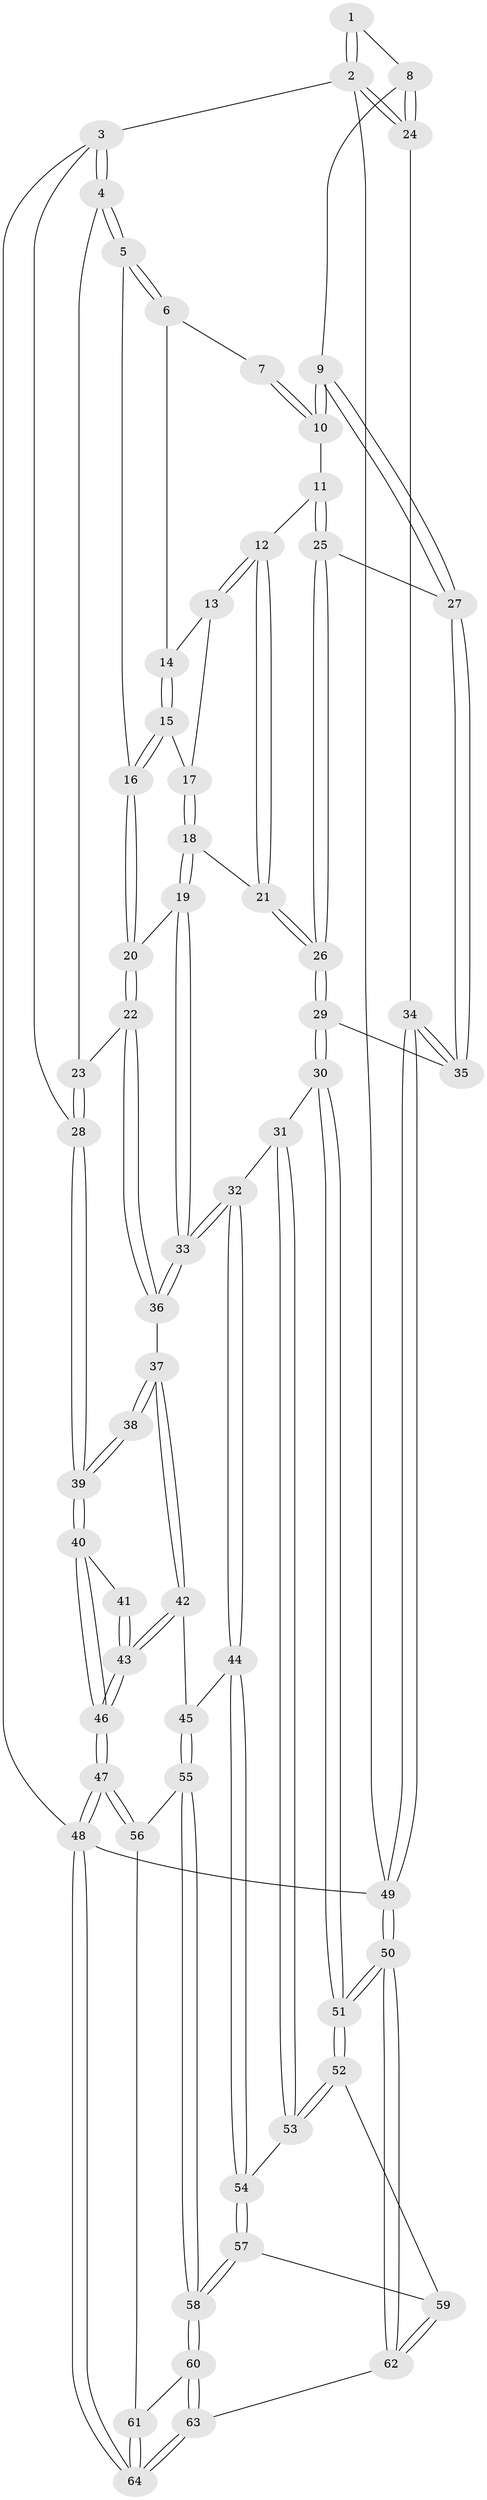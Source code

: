 // Generated by graph-tools (version 1.1) at 2025/11/02/27/25 16:11:58]
// undirected, 64 vertices, 157 edges
graph export_dot {
graph [start="1"]
  node [color=gray90,style=filled];
  1 [pos="+1+0"];
  2 [pos="+1+0"];
  3 [pos="+0+0"];
  4 [pos="+0+0"];
  5 [pos="+0.060787632556649616+0"];
  6 [pos="+0.5182334361818477+0"];
  7 [pos="+0.7508619097533787+0"];
  8 [pos="+0.8921327713240547+0.17947415587802726"];
  9 [pos="+0.8445079054588936+0.1895824561792458"];
  10 [pos="+0.7968232199734864+0.17002313748445508"];
  11 [pos="+0.7582572389463463+0.1791089475297753"];
  12 [pos="+0.6684392178526459+0.16754907699091895"];
  13 [pos="+0.5594147695756356+0.027216870110073458"];
  14 [pos="+0.5358592291269756+0"];
  15 [pos="+0.39149142415403987+0.13533741265673782"];
  16 [pos="+0.33660580361884374+0.1395252982990516"];
  17 [pos="+0.4671407680626648+0.15611949591936433"];
  18 [pos="+0.534591564112727+0.25105680521426776"];
  19 [pos="+0.47531418450683544+0.2938100806111577"];
  20 [pos="+0.3287677014294625+0.19186424769513072"];
  21 [pos="+0.5389210486268412+0.2509359202261268"];
  22 [pos="+0.2664199335762798+0.291253011339325"];
  23 [pos="+0.2382089323023711+0.2699280776840358"];
  24 [pos="+1+0.1751847179732626"];
  25 [pos="+0.6812662007890191+0.3578575146585201"];
  26 [pos="+0.643759090964976+0.4255621426629846"];
  27 [pos="+0.8565389549125332+0.3593640099449895"];
  28 [pos="+0+0.15505961280540329"];
  29 [pos="+0.6429892633994079+0.5210797853270283"];
  30 [pos="+0.6399906527190746+0.523350127231268"];
  31 [pos="+0.6349420171640782+0.5258486957805032"];
  32 [pos="+0.47947473073316843+0.5437725930174825"];
  33 [pos="+0.40437333951454574+0.424753649793963"];
  34 [pos="+1+0.6382744252188532"];
  35 [pos="+0.8767607236130263+0.5083571596086399"];
  36 [pos="+0.26794609745176723+0.37319046281891743"];
  37 [pos="+0.24616433825387293+0.3862175928548494"];
  38 [pos="+0.22808433998746885+0.3859832004747816"];
  39 [pos="+0+0.16468712516901524"];
  40 [pos="+0+0.2304287039974049"];
  41 [pos="+0.11607239409591329+0.4378576439099428"];
  42 [pos="+0.19625033381782003+0.604579240289385"];
  43 [pos="+0.017764743991452732+0.6404265336854377"];
  44 [pos="+0.4686345810108938+0.5604500452824489"];
  45 [pos="+0.290037478240393+0.646291918735485"];
  46 [pos="+0+0.7357513857551129"];
  47 [pos="+0+0.7413520967275561"];
  48 [pos="+0+1"];
  49 [pos="+1+1"];
  50 [pos="+1+1"];
  51 [pos="+0.9501792676588096+1"];
  52 [pos="+0.8433650170952739+0.9679399803722066"];
  53 [pos="+0.6443475663321352+0.7716897265198335"];
  54 [pos="+0.4891136760160707+0.7673803635390606"];
  55 [pos="+0.29608494136141134+0.7958425719396119"];
  56 [pos="+0.2523518851630456+0.8332915995942689"];
  57 [pos="+0.4522008484107606+0.8296481957128771"];
  58 [pos="+0.4427064020972239+0.8336293024396639"];
  59 [pos="+0.5104780800322899+0.8760692492659643"];
  60 [pos="+0.3769883013152892+1"];
  61 [pos="+0.25220297917831963+0.9027051618235303"];
  62 [pos="+0.5248660731600395+1"];
  63 [pos="+0.40569969982716875+1"];
  64 [pos="+0+1"];
  1 -- 2;
  1 -- 2;
  1 -- 8;
  2 -- 3;
  2 -- 24;
  2 -- 24;
  2 -- 49;
  3 -- 4;
  3 -- 4;
  3 -- 28;
  3 -- 48;
  4 -- 5;
  4 -- 5;
  4 -- 23;
  5 -- 6;
  5 -- 6;
  5 -- 16;
  6 -- 7;
  6 -- 14;
  7 -- 10;
  7 -- 10;
  8 -- 9;
  8 -- 24;
  8 -- 24;
  9 -- 10;
  9 -- 10;
  9 -- 27;
  9 -- 27;
  10 -- 11;
  11 -- 12;
  11 -- 25;
  11 -- 25;
  12 -- 13;
  12 -- 13;
  12 -- 21;
  12 -- 21;
  13 -- 14;
  13 -- 17;
  14 -- 15;
  14 -- 15;
  15 -- 16;
  15 -- 16;
  15 -- 17;
  16 -- 20;
  16 -- 20;
  17 -- 18;
  17 -- 18;
  18 -- 19;
  18 -- 19;
  18 -- 21;
  19 -- 20;
  19 -- 33;
  19 -- 33;
  20 -- 22;
  20 -- 22;
  21 -- 26;
  21 -- 26;
  22 -- 23;
  22 -- 36;
  22 -- 36;
  23 -- 28;
  23 -- 28;
  24 -- 34;
  25 -- 26;
  25 -- 26;
  25 -- 27;
  26 -- 29;
  26 -- 29;
  27 -- 35;
  27 -- 35;
  28 -- 39;
  28 -- 39;
  29 -- 30;
  29 -- 30;
  29 -- 35;
  30 -- 31;
  30 -- 51;
  30 -- 51;
  31 -- 32;
  31 -- 53;
  31 -- 53;
  32 -- 33;
  32 -- 33;
  32 -- 44;
  32 -- 44;
  33 -- 36;
  33 -- 36;
  34 -- 35;
  34 -- 35;
  34 -- 49;
  34 -- 49;
  36 -- 37;
  37 -- 38;
  37 -- 38;
  37 -- 42;
  37 -- 42;
  38 -- 39;
  38 -- 39;
  39 -- 40;
  39 -- 40;
  40 -- 41;
  40 -- 46;
  40 -- 46;
  41 -- 43;
  41 -- 43;
  42 -- 43;
  42 -- 43;
  42 -- 45;
  43 -- 46;
  43 -- 46;
  44 -- 45;
  44 -- 54;
  44 -- 54;
  45 -- 55;
  45 -- 55;
  46 -- 47;
  46 -- 47;
  47 -- 48;
  47 -- 48;
  47 -- 56;
  47 -- 56;
  48 -- 64;
  48 -- 64;
  48 -- 49;
  49 -- 50;
  49 -- 50;
  50 -- 51;
  50 -- 51;
  50 -- 62;
  50 -- 62;
  51 -- 52;
  51 -- 52;
  52 -- 53;
  52 -- 53;
  52 -- 59;
  53 -- 54;
  54 -- 57;
  54 -- 57;
  55 -- 56;
  55 -- 58;
  55 -- 58;
  56 -- 61;
  57 -- 58;
  57 -- 58;
  57 -- 59;
  58 -- 60;
  58 -- 60;
  59 -- 62;
  59 -- 62;
  60 -- 61;
  60 -- 63;
  60 -- 63;
  61 -- 64;
  61 -- 64;
  62 -- 63;
  63 -- 64;
  63 -- 64;
}

